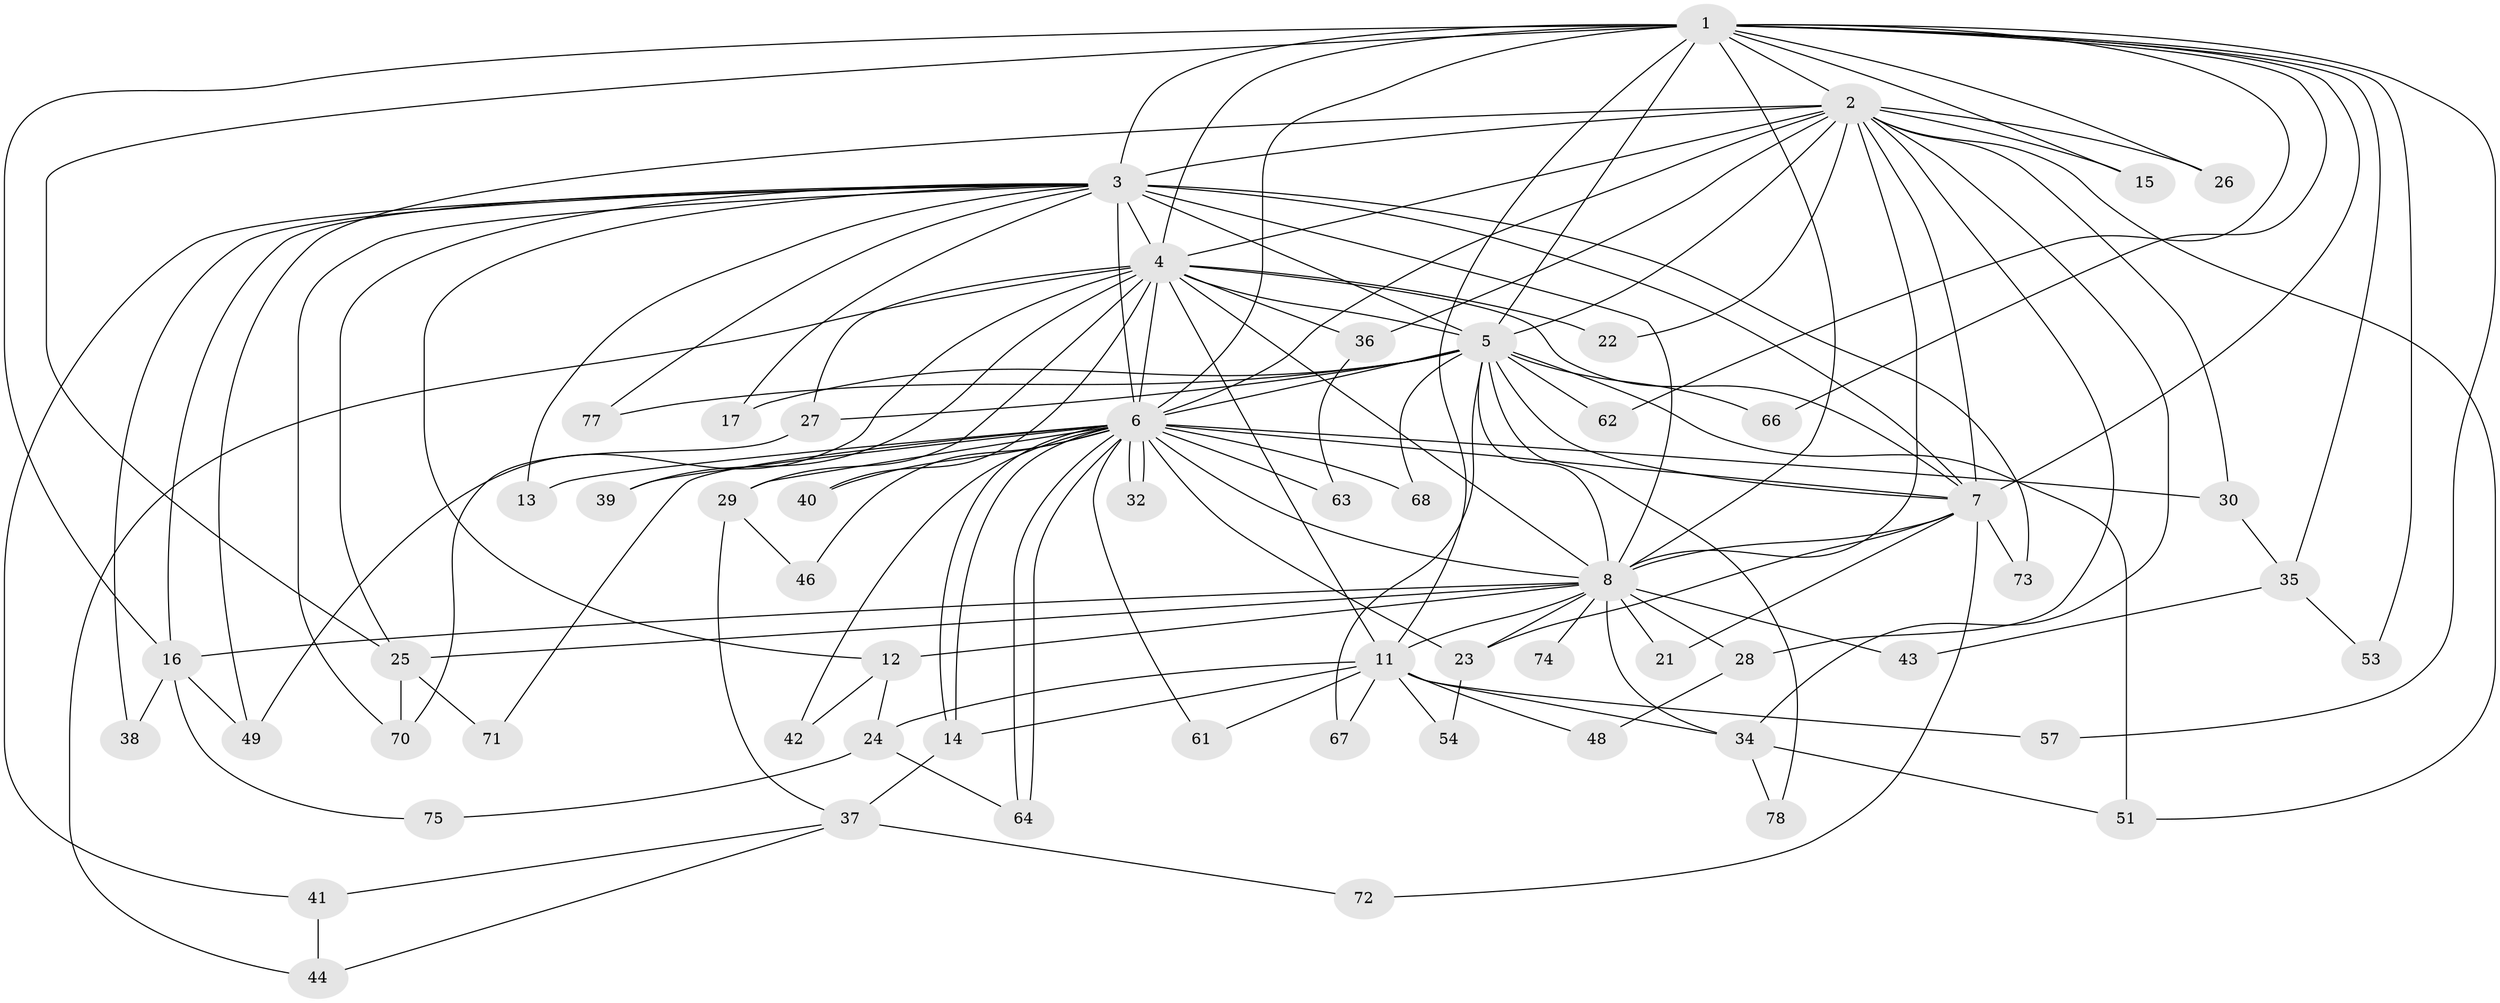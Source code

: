 // original degree distribution, {17: 0.012658227848101266, 20: 0.02531645569620253, 21: 0.012658227848101266, 19: 0.012658227848101266, 13: 0.012658227848101266, 29: 0.012658227848101266, 14: 0.02531645569620253, 11: 0.012658227848101266, 5: 0.0379746835443038, 4: 0.08860759493670886, 2: 0.5443037974683544, 6: 0.02531645569620253, 8: 0.012658227848101266, 3: 0.16455696202531644}
// Generated by graph-tools (version 1.1) at 2025/41/03/06/25 10:41:33]
// undirected, 59 vertices, 140 edges
graph export_dot {
graph [start="1"]
  node [color=gray90,style=filled];
  1 [super="+10"];
  2 [super="+56"];
  3 [super="+60"];
  4 [super="+79"];
  5 [super="+9"];
  6 [super="+52"];
  7 [super="+47"];
  8 [super="+18"];
  11 [super="+19"];
  12;
  13;
  14;
  15;
  16 [super="+20"];
  17;
  21;
  22;
  23 [super="+33"];
  24 [super="+65"];
  25 [super="+31"];
  26;
  27 [super="+76"];
  28;
  29;
  30 [super="+69"];
  32;
  34 [super="+45"];
  35;
  36;
  37 [super="+50"];
  38;
  39;
  40;
  41;
  42;
  43;
  44 [super="+55"];
  46;
  48;
  49 [super="+58"];
  51 [super="+59"];
  53;
  54;
  57;
  61;
  62;
  63;
  64;
  66;
  67;
  68;
  70;
  71;
  72;
  73;
  74;
  75;
  77;
  78;
  1 -- 2 [weight=2];
  1 -- 3 [weight=2];
  1 -- 4 [weight=2];
  1 -- 5 [weight=4];
  1 -- 6 [weight=2];
  1 -- 7 [weight=2];
  1 -- 8 [weight=2];
  1 -- 11;
  1 -- 15;
  1 -- 16;
  1 -- 26;
  1 -- 35;
  1 -- 57;
  1 -- 66;
  1 -- 53;
  1 -- 62;
  1 -- 25;
  2 -- 3 [weight=2];
  2 -- 4;
  2 -- 5 [weight=2];
  2 -- 6;
  2 -- 7;
  2 -- 8;
  2 -- 15;
  2 -- 22;
  2 -- 26;
  2 -- 28;
  2 -- 30 [weight=2];
  2 -- 34;
  2 -- 36;
  2 -- 51;
  2 -- 49;
  3 -- 4;
  3 -- 5 [weight=2];
  3 -- 6;
  3 -- 7;
  3 -- 8 [weight=2];
  3 -- 12;
  3 -- 13;
  3 -- 17;
  3 -- 25;
  3 -- 38;
  3 -- 41;
  3 -- 70;
  3 -- 73;
  3 -- 77;
  3 -- 16;
  4 -- 5 [weight=2];
  4 -- 6 [weight=2];
  4 -- 7;
  4 -- 8;
  4 -- 22;
  4 -- 27;
  4 -- 29;
  4 -- 36;
  4 -- 39;
  4 -- 40;
  4 -- 49;
  4 -- 44;
  4 -- 11;
  5 -- 6 [weight=2];
  5 -- 7 [weight=2];
  5 -- 8 [weight=2];
  5 -- 51;
  5 -- 66;
  5 -- 77;
  5 -- 78;
  5 -- 67;
  5 -- 68;
  5 -- 17;
  5 -- 27;
  5 -- 62;
  6 -- 7 [weight=2];
  6 -- 8;
  6 -- 13;
  6 -- 14;
  6 -- 14;
  6 -- 23;
  6 -- 29;
  6 -- 30;
  6 -- 32;
  6 -- 32;
  6 -- 39;
  6 -- 40;
  6 -- 42;
  6 -- 46;
  6 -- 61;
  6 -- 63;
  6 -- 64;
  6 -- 64;
  6 -- 68;
  6 -- 71;
  7 -- 8;
  7 -- 21;
  7 -- 23;
  7 -- 72;
  7 -- 73;
  8 -- 11;
  8 -- 12;
  8 -- 16 [weight=2];
  8 -- 21;
  8 -- 25;
  8 -- 28;
  8 -- 43;
  8 -- 74 [weight=2];
  8 -- 23;
  8 -- 34;
  11 -- 24;
  11 -- 48;
  11 -- 34;
  11 -- 67;
  11 -- 14;
  11 -- 54;
  11 -- 57;
  11 -- 61;
  12 -- 24;
  12 -- 42;
  14 -- 37 [weight=2];
  16 -- 38;
  16 -- 49;
  16 -- 75;
  23 -- 54;
  24 -- 75;
  24 -- 64;
  25 -- 70;
  25 -- 71;
  27 -- 70;
  28 -- 48;
  29 -- 37;
  29 -- 46;
  30 -- 35;
  34 -- 78;
  34 -- 51;
  35 -- 43;
  35 -- 53;
  36 -- 63;
  37 -- 41;
  37 -- 44;
  37 -- 72;
  41 -- 44;
}
